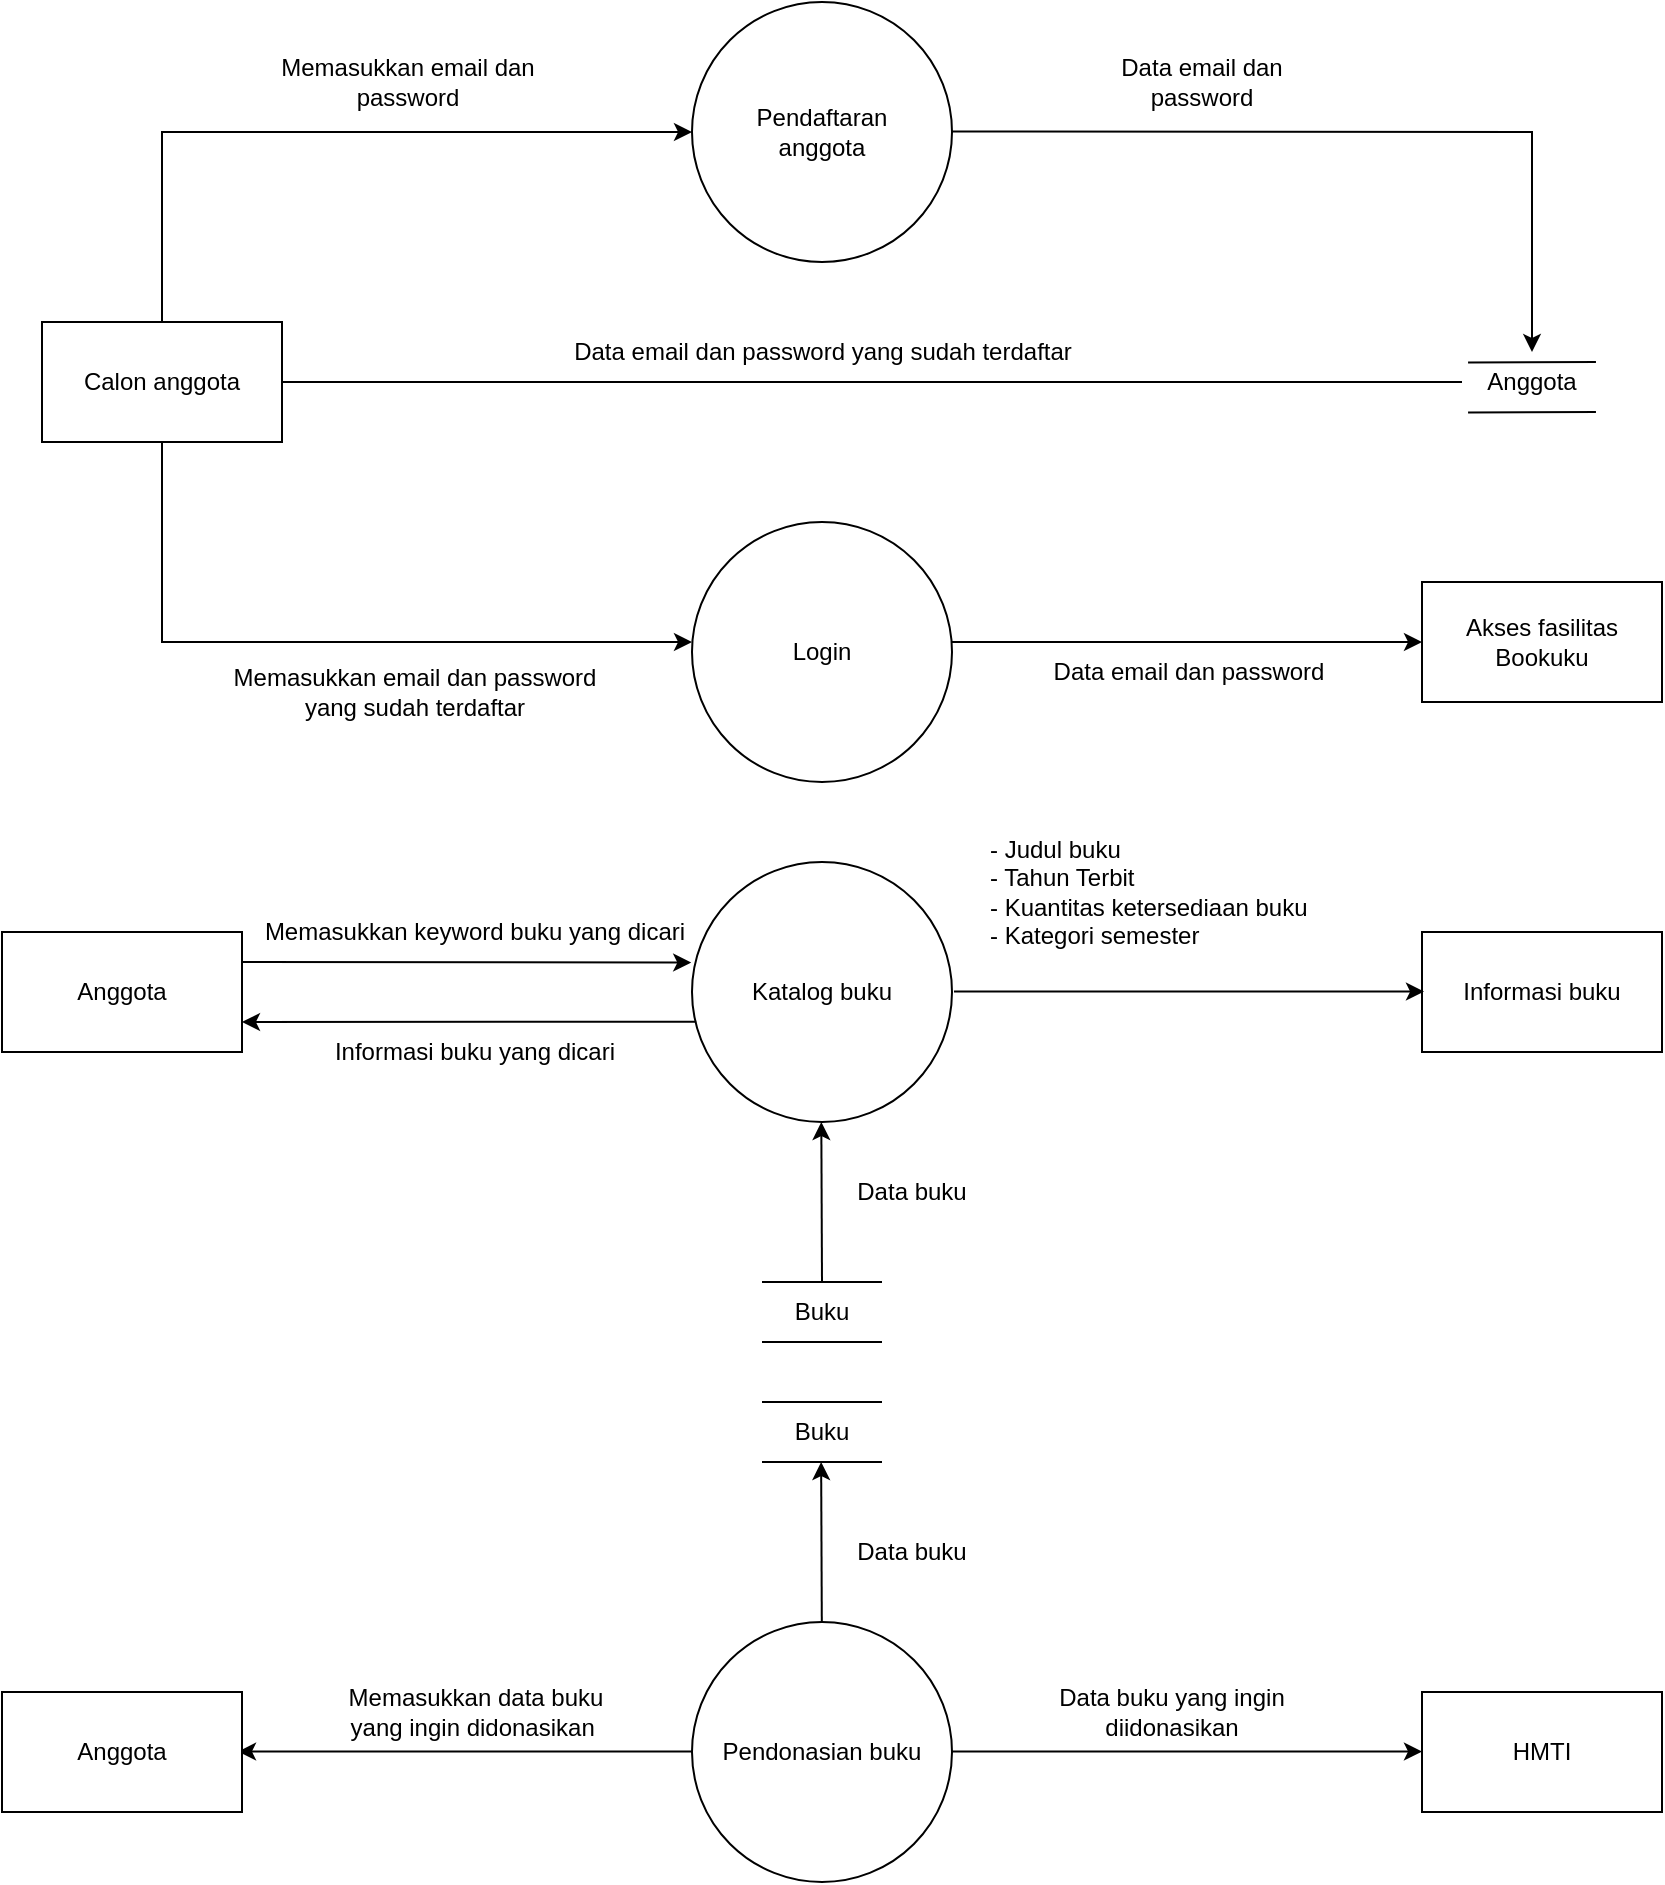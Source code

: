 <mxfile version="24.4.10" type="device">
  <diagram name="Page-1" id="XRj0qkHwvO71BLe8tJ0a">
    <mxGraphModel dx="3500" dy="1883" grid="1" gridSize="10" guides="1" tooltips="1" connect="1" arrows="1" fold="1" page="1" pageScale="1" pageWidth="850" pageHeight="1100" math="0" shadow="0">
      <root>
        <mxCell id="0" />
        <mxCell id="1" parent="0" />
        <mxCell id="55bYKUaHTr5tScbQ7HeJ-5" value="Memasukkan email dan password" style="text;html=1;align=center;verticalAlign=middle;whiteSpace=wrap;rounded=0;" parent="1" vertex="1">
          <mxGeometry x="124" y="25" width="180" height="30" as="geometry" />
        </mxCell>
        <mxCell id="55bYKUaHTr5tScbQ7HeJ-7" value="Pendaftaran&lt;div&gt;anggota&lt;/div&gt;" style="ellipse;whiteSpace=wrap;html=1;aspect=fixed;" parent="1" vertex="1">
          <mxGeometry x="356" width="130" height="130" as="geometry" />
        </mxCell>
        <mxCell id="55bYKUaHTr5tScbQ7HeJ-8" value="" style="endArrow=classic;html=1;rounded=0;" parent="1" target="55bYKUaHTr5tScbQ7HeJ-10" edge="1">
          <mxGeometry width="50" height="50" relative="1" as="geometry">
            <mxPoint x="486" y="64.78" as="sourcePoint" />
            <mxPoint x="736" y="64.78" as="targetPoint" />
            <Array as="points">
              <mxPoint x="776" y="65" />
            </Array>
          </mxGeometry>
        </mxCell>
        <mxCell id="55bYKUaHTr5tScbQ7HeJ-9" value="Data email dan password" style="text;html=1;align=center;verticalAlign=middle;whiteSpace=wrap;rounded=0;" parent="1" vertex="1">
          <mxGeometry x="561" y="25" width="100" height="30" as="geometry" />
        </mxCell>
        <mxCell id="55bYKUaHTr5tScbQ7HeJ-10" value="Anggota" style="text;html=1;align=center;verticalAlign=middle;whiteSpace=wrap;rounded=0;" parent="1" vertex="1">
          <mxGeometry x="741" y="175" width="70" height="30" as="geometry" />
        </mxCell>
        <mxCell id="55bYKUaHTr5tScbQ7HeJ-11" value="" style="endArrow=none;html=1;rounded=0;exitX=0.144;exitY=-0.027;exitDx=0;exitDy=0;exitPerimeter=0;" parent="1" edge="1">
          <mxGeometry width="50" height="50" relative="1" as="geometry">
            <mxPoint x="744.03" y="205.29" as="sourcePoint" />
            <mxPoint x="807.98" y="205.0" as="targetPoint" />
          </mxGeometry>
        </mxCell>
        <mxCell id="55bYKUaHTr5tScbQ7HeJ-12" value="" style="endArrow=none;html=1;rounded=0;exitX=0.144;exitY=-0.027;exitDx=0;exitDy=0;exitPerimeter=0;" parent="1" edge="1">
          <mxGeometry width="50" height="50" relative="1" as="geometry">
            <mxPoint x="744.03" y="180.29" as="sourcePoint" />
            <mxPoint x="807.98" y="180.0" as="targetPoint" />
          </mxGeometry>
        </mxCell>
        <mxCell id="55bYKUaHTr5tScbQ7HeJ-15" value="" style="endArrow=classic;html=1;rounded=0;exitX=0.5;exitY=0;exitDx=0;exitDy=0;entryX=0;entryY=0.5;entryDx=0;entryDy=0;" parent="1" source="55bYKUaHTr5tScbQ7HeJ-78" target="55bYKUaHTr5tScbQ7HeJ-7" edge="1">
          <mxGeometry width="50" height="50" relative="1" as="geometry">
            <mxPoint x="81" y="160" as="sourcePoint" />
            <mxPoint x="401" y="65" as="targetPoint" />
            <Array as="points">
              <mxPoint x="91" y="65" />
            </Array>
          </mxGeometry>
        </mxCell>
        <mxCell id="55bYKUaHTr5tScbQ7HeJ-78" value="Calon anggota" style="rounded=0;whiteSpace=wrap;html=1;" parent="1" vertex="1">
          <mxGeometry x="31" y="160" width="120" height="60" as="geometry" />
        </mxCell>
        <mxCell id="55bYKUaHTr5tScbQ7HeJ-79" value="" style="endArrow=none;html=1;rounded=0;" parent="1" edge="1">
          <mxGeometry width="50" height="50" relative="1" as="geometry">
            <mxPoint x="151" y="190" as="sourcePoint" />
            <mxPoint x="741" y="190" as="targetPoint" />
          </mxGeometry>
        </mxCell>
        <mxCell id="Ot8EXhZSDzmv2-QRklbF-1" value="Data email dan password yang sudah terdaftar" style="text;html=1;align=center;verticalAlign=middle;whiteSpace=wrap;rounded=0;" parent="1" vertex="1">
          <mxGeometry x="278.5" y="160" width="285" height="30" as="geometry" />
        </mxCell>
        <mxCell id="Ot8EXhZSDzmv2-QRklbF-2" value="Login" style="ellipse;whiteSpace=wrap;html=1;aspect=fixed;" parent="1" vertex="1">
          <mxGeometry x="356" y="260" width="130" height="130" as="geometry" />
        </mxCell>
        <mxCell id="Ot8EXhZSDzmv2-QRklbF-3" value="" style="endArrow=classic;html=1;rounded=0;entryX=0;entryY=0.5;entryDx=0;entryDy=0;" parent="1" edge="1">
          <mxGeometry width="50" height="50" relative="1" as="geometry">
            <mxPoint x="91" y="220" as="sourcePoint" />
            <mxPoint x="356" y="320" as="targetPoint" />
            <Array as="points">
              <mxPoint x="91" y="320" />
            </Array>
          </mxGeometry>
        </mxCell>
        <mxCell id="Ot8EXhZSDzmv2-QRklbF-4" value="Akses fasilitas Bookuku" style="rounded=0;whiteSpace=wrap;html=1;" parent="1" vertex="1">
          <mxGeometry x="721" y="290" width="120" height="60" as="geometry" />
        </mxCell>
        <mxCell id="Ot8EXhZSDzmv2-QRklbF-5" value="" style="endArrow=classic;html=1;rounded=0;entryX=0;entryY=0.5;entryDx=0;entryDy=0;" parent="1" target="Ot8EXhZSDzmv2-QRklbF-4" edge="1">
          <mxGeometry width="50" height="50" relative="1" as="geometry">
            <mxPoint x="486" y="320" as="sourcePoint" />
            <mxPoint x="692.4" y="322.2" as="targetPoint" />
          </mxGeometry>
        </mxCell>
        <mxCell id="Ot8EXhZSDzmv2-QRklbF-6" value="Memasukkan email dan password yang sudah terdaftar" style="text;html=1;align=center;verticalAlign=middle;whiteSpace=wrap;rounded=0;" parent="1" vertex="1">
          <mxGeometry x="124" y="330" width="187" height="30" as="geometry" />
        </mxCell>
        <mxCell id="Ot8EXhZSDzmv2-QRklbF-7" value="Data email dan password" style="text;html=1;align=center;verticalAlign=middle;whiteSpace=wrap;rounded=0;" parent="1" vertex="1">
          <mxGeometry x="511" y="320" width="187" height="30" as="geometry" />
        </mxCell>
        <mxCell id="Ot8EXhZSDzmv2-QRklbF-8" value="Katalog buku" style="ellipse;whiteSpace=wrap;html=1;aspect=fixed;" parent="1" vertex="1">
          <mxGeometry x="356" y="430" width="130" height="130" as="geometry" />
        </mxCell>
        <mxCell id="Ot8EXhZSDzmv2-QRklbF-9" value="Anggota" style="rounded=0;whiteSpace=wrap;html=1;" parent="1" vertex="1">
          <mxGeometry x="11" y="465" width="120" height="60" as="geometry" />
        </mxCell>
        <mxCell id="Ot8EXhZSDzmv2-QRklbF-10" value="" style="endArrow=classic;html=1;rounded=0;entryX=-0.003;entryY=0.387;entryDx=0;entryDy=0;entryPerimeter=0;exitX=1;exitY=0.25;exitDx=0;exitDy=0;" parent="1" source="Ot8EXhZSDzmv2-QRklbF-9" target="Ot8EXhZSDzmv2-QRklbF-8" edge="1">
          <mxGeometry width="50" height="50" relative="1" as="geometry">
            <mxPoint x="151" y="480" as="sourcePoint" />
            <mxPoint x="351" y="480" as="targetPoint" />
          </mxGeometry>
        </mxCell>
        <mxCell id="Ot8EXhZSDzmv2-QRklbF-11" value="" style="endArrow=classic;html=1;rounded=0;exitX=0.016;exitY=0.614;exitDx=0;exitDy=0;exitPerimeter=0;entryX=1;entryY=0.75;entryDx=0;entryDy=0;" parent="1" source="Ot8EXhZSDzmv2-QRklbF-8" target="Ot8EXhZSDzmv2-QRklbF-9" edge="1">
          <mxGeometry width="50" height="50" relative="1" as="geometry">
            <mxPoint x="351" y="510" as="sourcePoint" />
            <mxPoint x="151" y="510" as="targetPoint" />
          </mxGeometry>
        </mxCell>
        <mxCell id="Ot8EXhZSDzmv2-QRklbF-12" value="Memasukkan keyword buku yang dicari" style="text;html=1;align=center;verticalAlign=middle;whiteSpace=wrap;rounded=0;" parent="1" vertex="1">
          <mxGeometry x="139" y="450" width="217" height="30" as="geometry" />
        </mxCell>
        <mxCell id="Ot8EXhZSDzmv2-QRklbF-13" value="Informasi buku yang dicari" style="text;html=1;align=center;verticalAlign=middle;whiteSpace=wrap;rounded=0;" parent="1" vertex="1">
          <mxGeometry x="139" y="510" width="217" height="30" as="geometry" />
        </mxCell>
        <mxCell id="Ot8EXhZSDzmv2-QRklbF-14" value="- Judul buku&lt;div&gt;- Tahun Terbit&lt;/div&gt;&lt;div&gt;- Kuantitas ketersediaan buku&lt;/div&gt;&lt;div&gt;- Kategori semester&lt;/div&gt;" style="text;html=1;align=left;verticalAlign=middle;whiteSpace=wrap;rounded=0;" parent="1" vertex="1">
          <mxGeometry x="502.5" y="430" width="217" height="30" as="geometry" />
        </mxCell>
        <mxCell id="Ot8EXhZSDzmv2-QRklbF-16" value="Informasi buku" style="rounded=0;whiteSpace=wrap;html=1;" parent="1" vertex="1">
          <mxGeometry x="721" y="465" width="120" height="60" as="geometry" />
        </mxCell>
        <mxCell id="Ot8EXhZSDzmv2-QRklbF-17" value="" style="endArrow=classic;html=1;rounded=0;entryX=0;entryY=0.5;entryDx=0;entryDy=0;" parent="1" edge="1">
          <mxGeometry width="50" height="50" relative="1" as="geometry">
            <mxPoint x="487" y="494.79" as="sourcePoint" />
            <mxPoint x="722" y="494.79" as="targetPoint" />
          </mxGeometry>
        </mxCell>
        <mxCell id="Ot8EXhZSDzmv2-QRklbF-18" value="" style="endArrow=classic;html=1;rounded=0;" parent="1" edge="1">
          <mxGeometry width="50" height="50" relative="1" as="geometry">
            <mxPoint x="421" y="640" as="sourcePoint" />
            <mxPoint x="420.66" y="560" as="targetPoint" />
          </mxGeometry>
        </mxCell>
        <mxCell id="Ot8EXhZSDzmv2-QRklbF-19" value="Buku" style="text;html=1;align=center;verticalAlign=middle;whiteSpace=wrap;rounded=0;" parent="1" vertex="1">
          <mxGeometry x="391" y="640" width="60" height="30" as="geometry" />
        </mxCell>
        <mxCell id="Ot8EXhZSDzmv2-QRklbF-20" value="" style="endArrow=none;html=1;rounded=0;" parent="1" edge="1">
          <mxGeometry width="50" height="50" relative="1" as="geometry">
            <mxPoint x="391" y="640" as="sourcePoint" />
            <mxPoint x="451" y="640" as="targetPoint" />
          </mxGeometry>
        </mxCell>
        <mxCell id="Ot8EXhZSDzmv2-QRklbF-21" value="" style="endArrow=none;html=1;rounded=0;" parent="1" edge="1">
          <mxGeometry width="50" height="50" relative="1" as="geometry">
            <mxPoint x="391" y="670" as="sourcePoint" />
            <mxPoint x="451" y="670" as="targetPoint" />
          </mxGeometry>
        </mxCell>
        <mxCell id="Ot8EXhZSDzmv2-QRklbF-22" value="" style="endArrow=none;html=1;rounded=0;" parent="1" edge="1">
          <mxGeometry width="50" height="50" relative="1" as="geometry">
            <mxPoint x="391" y="700" as="sourcePoint" />
            <mxPoint x="451" y="700" as="targetPoint" />
          </mxGeometry>
        </mxCell>
        <mxCell id="Ot8EXhZSDzmv2-QRklbF-23" value="Buku" style="text;html=1;align=center;verticalAlign=middle;whiteSpace=wrap;rounded=0;" parent="1" vertex="1">
          <mxGeometry x="391" y="700" width="60" height="30" as="geometry" />
        </mxCell>
        <mxCell id="Ot8EXhZSDzmv2-QRklbF-24" value="" style="endArrow=none;html=1;rounded=0;" parent="1" edge="1">
          <mxGeometry width="50" height="50" relative="1" as="geometry">
            <mxPoint x="391" y="730" as="sourcePoint" />
            <mxPoint x="451" y="730" as="targetPoint" />
          </mxGeometry>
        </mxCell>
        <mxCell id="Ot8EXhZSDzmv2-QRklbF-25" value="" style="endArrow=classic;html=1;rounded=0;" parent="1" edge="1">
          <mxGeometry width="50" height="50" relative="1" as="geometry">
            <mxPoint x="420.91" y="810" as="sourcePoint" />
            <mxPoint x="420.57" y="730" as="targetPoint" />
          </mxGeometry>
        </mxCell>
        <mxCell id="Ot8EXhZSDzmv2-QRklbF-26" value="Pendonasian buku" style="ellipse;whiteSpace=wrap;html=1;aspect=fixed;" parent="1" vertex="1">
          <mxGeometry x="356" y="810" width="130" height="130" as="geometry" />
        </mxCell>
        <mxCell id="Ot8EXhZSDzmv2-QRklbF-27" value="" style="endArrow=classic;html=1;rounded=0;entryX=0;entryY=0.5;entryDx=0;entryDy=0;" parent="1" edge="1">
          <mxGeometry width="50" height="50" relative="1" as="geometry">
            <mxPoint x="486" y="874.78" as="sourcePoint" />
            <mxPoint x="721" y="874.78" as="targetPoint" />
          </mxGeometry>
        </mxCell>
        <mxCell id="Ot8EXhZSDzmv2-QRklbF-28" value="" style="endArrow=classic;html=1;rounded=0;exitX=0.016;exitY=0.614;exitDx=0;exitDy=0;exitPerimeter=0;entryX=1;entryY=0.75;entryDx=0;entryDy=0;" parent="1" edge="1">
          <mxGeometry width="50" height="50" relative="1" as="geometry">
            <mxPoint x="356" y="874.78" as="sourcePoint" />
            <mxPoint x="129" y="874.78" as="targetPoint" />
          </mxGeometry>
        </mxCell>
        <mxCell id="Ot8EXhZSDzmv2-QRklbF-29" value="Anggota" style="rounded=0;whiteSpace=wrap;html=1;" parent="1" vertex="1">
          <mxGeometry x="11" y="845" width="120" height="60" as="geometry" />
        </mxCell>
        <mxCell id="Ot8EXhZSDzmv2-QRklbF-30" value="Memasukkan data buku yang ingin didonasikan&amp;nbsp;" style="text;html=1;align=center;verticalAlign=middle;whiteSpace=wrap;rounded=0;" parent="1" vertex="1">
          <mxGeometry x="182.5" y="840" width="130" height="30" as="geometry" />
        </mxCell>
        <mxCell id="Ot8EXhZSDzmv2-QRklbF-31" value="Data buku yang ingin diidonasikan" style="text;html=1;align=center;verticalAlign=middle;whiteSpace=wrap;rounded=0;" parent="1" vertex="1">
          <mxGeometry x="531" y="840" width="130" height="30" as="geometry" />
        </mxCell>
        <mxCell id="Ot8EXhZSDzmv2-QRklbF-32" value="HMTI" style="rounded=0;whiteSpace=wrap;html=1;" parent="1" vertex="1">
          <mxGeometry x="721" y="845" width="120" height="60" as="geometry" />
        </mxCell>
        <mxCell id="Ot8EXhZSDzmv2-QRklbF-33" value="Data buku" style="text;html=1;align=center;verticalAlign=middle;whiteSpace=wrap;rounded=0;" parent="1" vertex="1">
          <mxGeometry x="401" y="760" width="130" height="30" as="geometry" />
        </mxCell>
        <mxCell id="Ot8EXhZSDzmv2-QRklbF-34" value="Data buku" style="text;html=1;align=center;verticalAlign=middle;whiteSpace=wrap;rounded=0;" parent="1" vertex="1">
          <mxGeometry x="401" y="580" width="130" height="30" as="geometry" />
        </mxCell>
      </root>
    </mxGraphModel>
  </diagram>
</mxfile>
